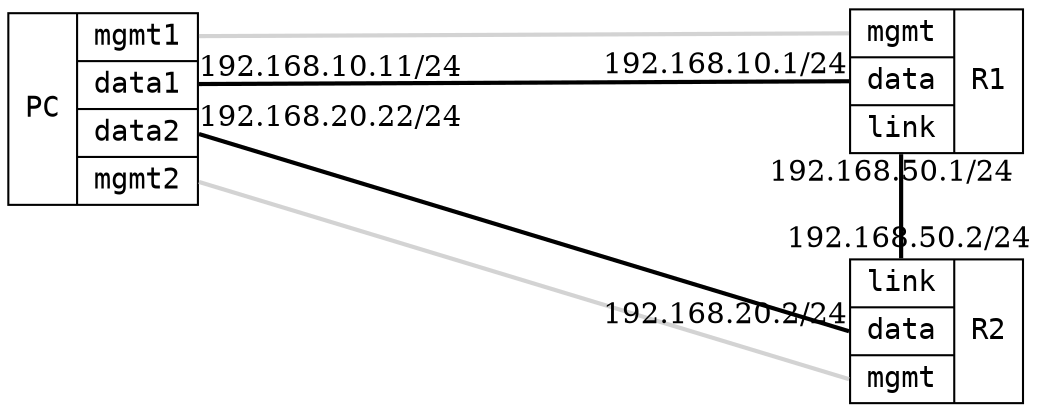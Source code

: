 graph "route-preference" {
	layout="neato";
	overlap="false";
	esep="+20";
	size=10

        node [shape=record, fontname="DejaVu Sans Mono, Book"];
	edge [color="cornflowerblue", penwidth="2", fontname="DejaVu Serif, Book"];

	PC	
	[
		label="PC | { <mgmt1> mgmt1 | <data1> data1 |  <data2> data2 | <mgmt2> mgmt2 }",
	    	pos="20,58!",
	    	requires="controller",
	];

        R1 
	[
		label="{ <mgmt> mgmt | <data> data | <link> link } | R1",
		pos="80,60!",
		requires="infix",
	];
	
	R2 
	[
	    	label="{ <link> link | <data> data | <mgmt> mgmt } | R2",
	    	pos="80,42!",
	    	requires="infix",
	];
	
	PC:mgmt1 -- R1:mgmt [requires="mgmt", color="lightgray"]
	PC:mgmt2 -- R2:mgmt [requires="mgmt", color="lightgray"]
	
	PC:data1 -- R1:data  [color="black", headlabel="192.168.10.1/24", taillabel="192.168.10.11/24", fontcolor="black"]
	PC:data2 -- R2:data  [color="black", headlabel="192.168.20.2/24", taillabel="192.168.20.22/24", fontcolor="black"]

	R1:link -- R2:link  [headlabel="192.168.50.2/24", taillabel="192.168.50.1/24", labeldistance=1, fontcolor="black", color="black"]
}
